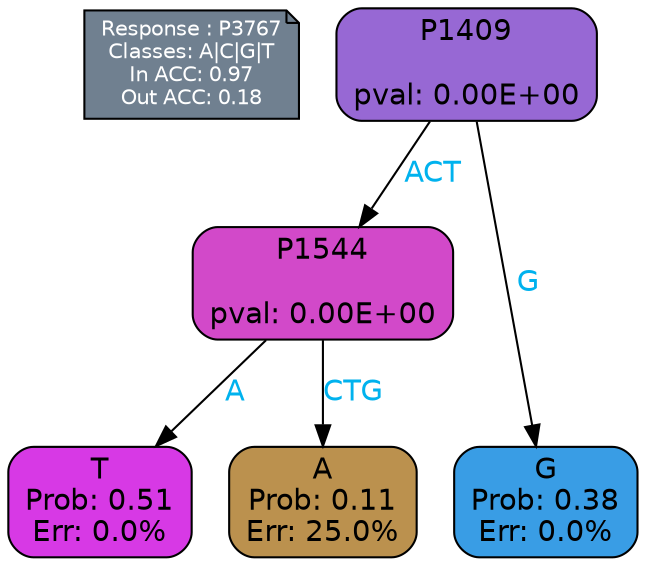 digraph Tree {
node [shape=box, style="filled, rounded", color="black", fontname=helvetica] ;
graph [ranksep=equally, splines=polylines, bgcolor=transparent, dpi=600] ;
edge [fontname=helvetica] ;
LEGEND [label="Response : P3767
Classes: A|C|G|T
In ACC: 0.97
Out ACC: 0.18
",shape=note,align=left,style=filled,fillcolor="slategray",fontcolor="white",fontsize=10];1 [label="P1409

pval: 0.00E+00", fillcolor="#9768d4"] ;
2 [label="P1544

pval: 0.00E+00", fillcolor="#d249c9"] ;
3 [label="T
Prob: 0.51
Err: 0.0%", fillcolor="#d739e5"] ;
4 [label="A
Prob: 0.11
Err: 25.0%", fillcolor="#bb914e"] ;
5 [label="G
Prob: 0.38
Err: 0.0%", fillcolor="#399de5"] ;
1 -> 2 [label="ACT",fontcolor=deepskyblue2] ;
1 -> 5 [label="G",fontcolor=deepskyblue2] ;
2 -> 3 [label="A",fontcolor=deepskyblue2] ;
2 -> 4 [label="CTG",fontcolor=deepskyblue2] ;
{rank = same; 3;4;5;}{rank = same; LEGEND;1;}}